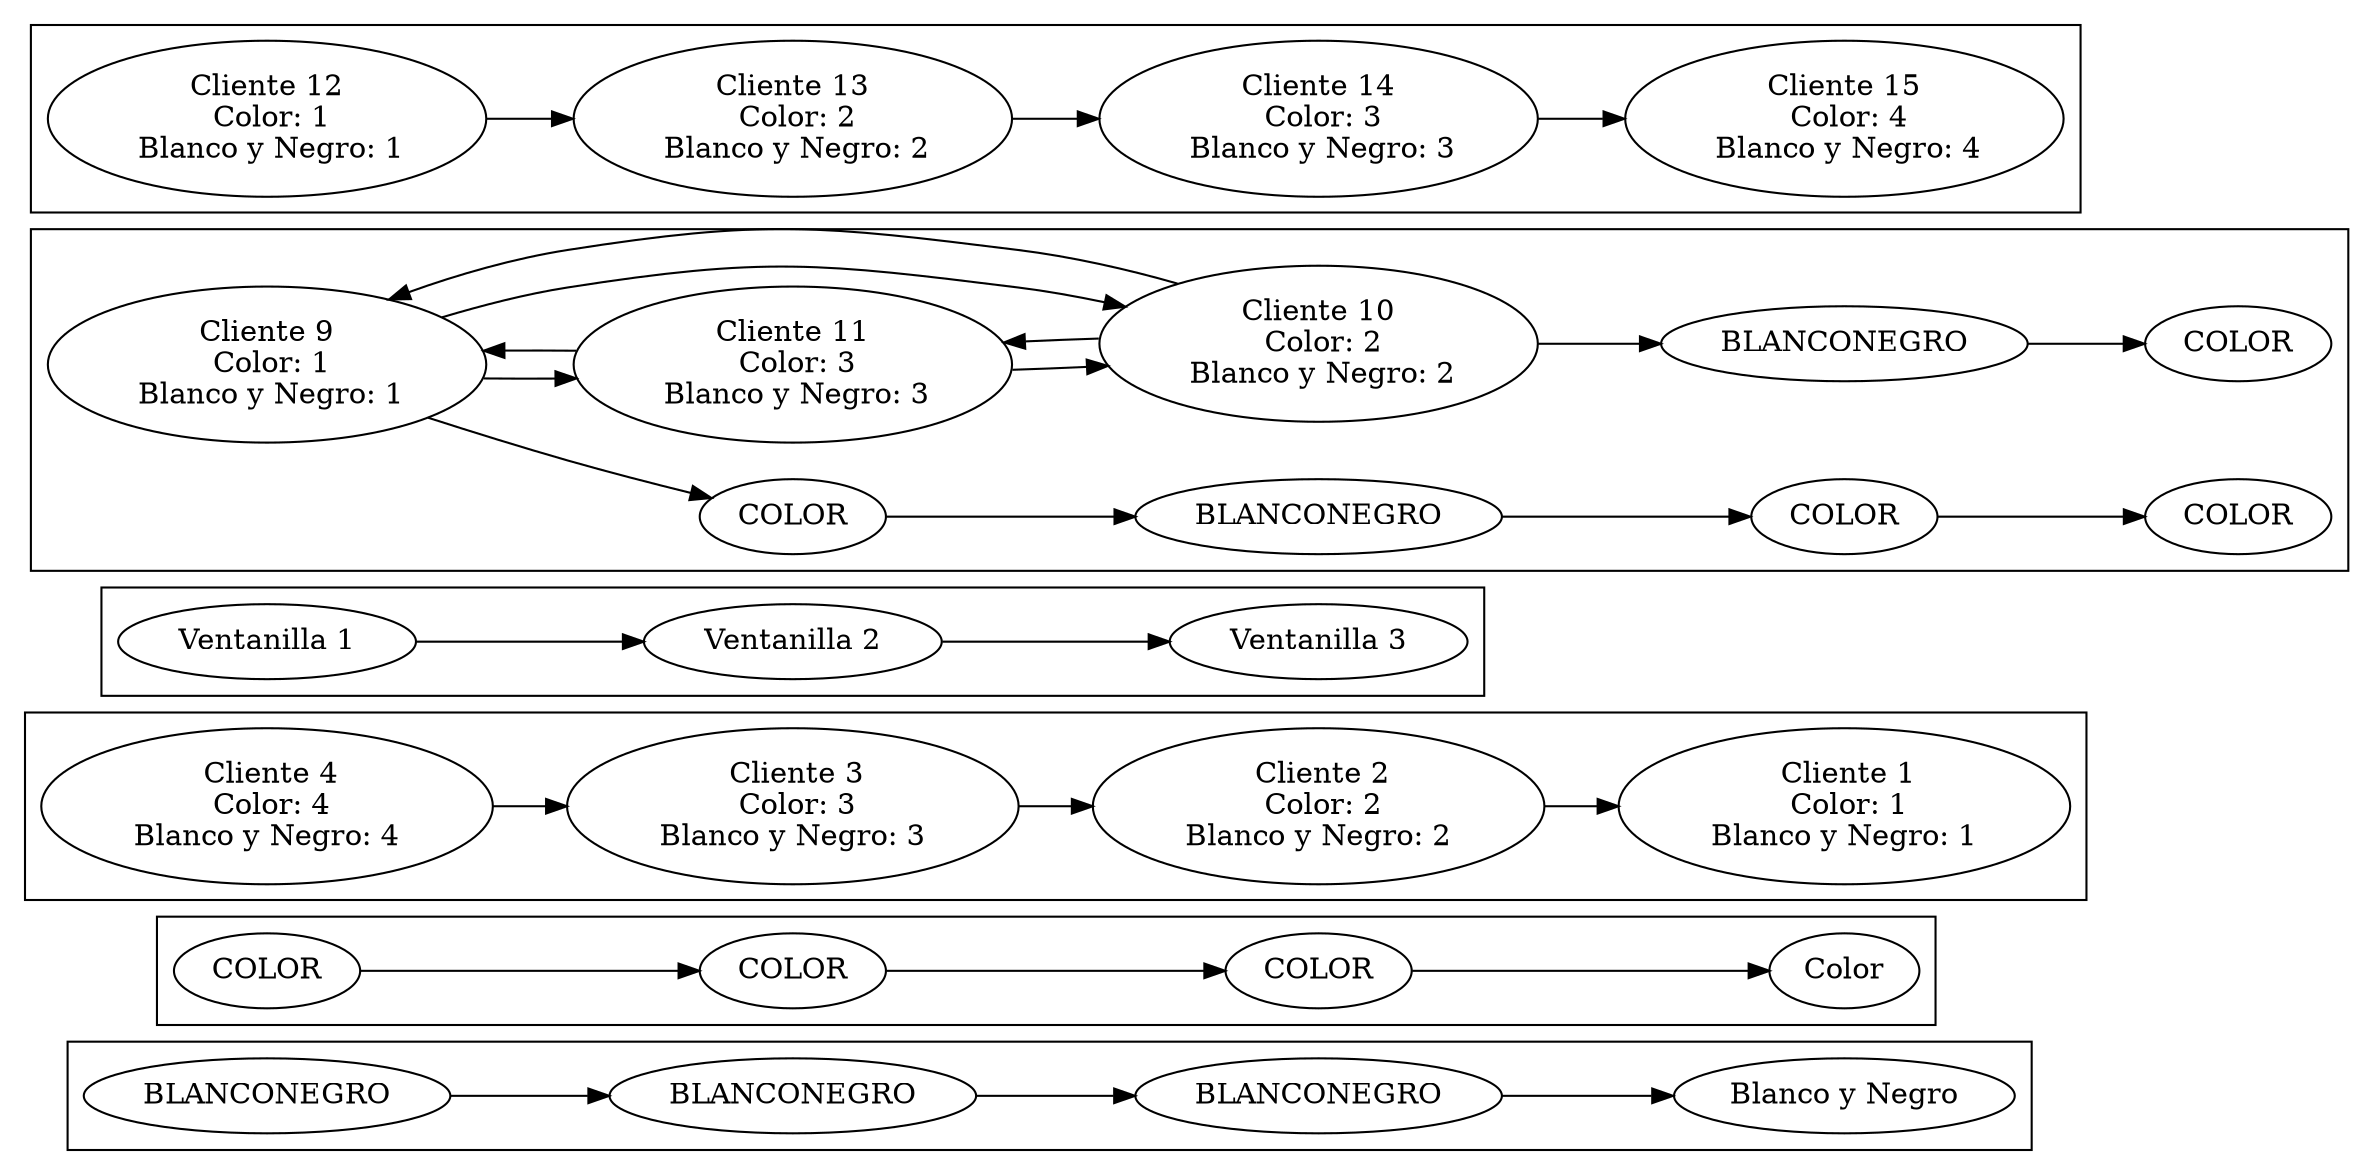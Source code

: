 digraph G{
rankdir=LR;
subgraph clusterPrintBN {
f6ea97accb94e77b216b5cdd681c38d[label="BLANCONEGRO"];
f6ea97accb94e77b216b5cdd681c38d->e59b6fc9f374759a7b3d3b066672398;
e59b6fc9f374759a7b3d3b066672398[label="BLANCONEGRO"];
e59b6fc9f374759a7b3d3b066672398->ffd849c7249708fc746b19548b208;
ffd849c7249708fc746b19548b208[label="BLANCONEGRO"];
BN[label="Blanco y Negro"];
ffd849c7249708fc746b19548b208-> BN;
}subgraph clusterPrintColor {
cd7198677ce440b8eee3169737581cd[label="COLOR"];
cd7198677ce440b8eee3169737581cd->d6553944e2c4db9b467d068a79389a9;
d6553944e2c4db9b467d068a79389a9[label="COLOR"];
d6553944e2c4db9b467d068a79389a9->b57a63d8bf54920a9b6f6c8f6187df7;
b57a63d8bf54920a9b6f6c8f6187df7[label="COLOR"];
C[label="Color"];
b57a63d8bf54920a9b6f6c8f6187df7-> C;
}subgraph clusterColaRecepcion {
e6d989aa49ccbbdb28087566291c[label=" Cliente 4
 Color: 4
 Blanco y Negro: 4 "];
e6d989aa49ccbbdb28087566291c->c0d47388345b7a893ebecf05c907d;
c0d47388345b7a893ebecf05c907d[label=" Cliente 3
 Color: 3
 Blanco y Negro: 3 "];
c0d47388345b7a893ebecf05c907d->dfa47d5a611496780d15bcff7a74d8e;
dfa47d5a611496780d15bcff7a74d8e[label=" Cliente 2
 Color: 2
 Blanco y Negro: 2 "];
dfa47d5a611496780d15bcff7a74d8e->b9b2403664339b167bda8f20639df;
b9b2403664339b167bda8f20639df[label=" Cliente 1
 Color: 1
 Blanco y Negro: 1 "];
}subgraph clusterListaVentanillas {
cd748ed3141b7b7946b4d4acc0021[label=" Ventanilla 1 "];
cd748ed3141b7b7946b4d4acc0021->b9413c3ded34665a48fb5a016eb6739;
b9413c3ded34665a48fb5a016eb6739[label=" Ventanilla 2 "];
b9413c3ded34665a48fb5a016eb6739->bcf4bee4dc0ae05f042e02bd197;
bcf4bee4dc0ae05f042e02bd197[label=" Ventanilla 3 "];
}subgraph clusterListaEspera {
ff0274558145a4955b0d96b5841f4f->a2c1d4135f84adf850eb3557dde6328;
a2c1d4135f84adf850eb3557dde6328[label="COLOR"];
a2c1d4135f84adf850eb3557dde6328->b3bca0485348278bbea76432daf703;
b3bca0485348278bbea76432daf703[label="BLANCONEGRO"];
b3bca0485348278bbea76432daf703->ac42f87cc63485cad39ab005eb41671;
ac42f87cc63485cad39ab005eb41671[label="COLOR"];
ac42f87cc63485cad39ab005eb41671->b3e994a999e41d88e6b062963e4b8c9;
b3e994a999e41d88e6b062963e4b8c9[label="COLOR"];
ff0274558145a4955b0d96b5841f4f[label="Cliente 9
 Color: 1
 Blanco y Negro: 1"];
ff0274558145a4955b0d96b5841f4f->bf7b6c473742d8b9d1ffb89fdaa940;
ff0274558145a4955b0d96b5841f4f->db7506f74844bd85a22f06dcb2690c;
db7506f74844bd85a22f06dcb2690c->ae54443cb1e0ed153c5af002;
ae54443cb1e0ed153c5af002[label="BLANCONEGRO"];
ae54443cb1e0ed153c5af002->da372e67798479695fc95ea522d4015;
da372e67798479695fc95ea522d4015[label="COLOR"];
db7506f74844bd85a22f06dcb2690c[label="Cliente 10
 Color: 2
 Blanco y Negro: 2"];
db7506f74844bd85a22f06dcb2690c->ff0274558145a4955b0d96b5841f4f;
db7506f74844bd85a22f06dcb2690c->bf7b6c473742d8b9d1ffb89fdaa940;
bf7b6c473742d8b9d1ffb89fdaa940[label="Cliente 11
 Color: 3
 Blanco y Negro: 3"];
bf7b6c473742d8b9d1ffb89fdaa940->db7506f74844bd85a22f06dcb2690c;
bf7b6c473742d8b9d1ffb89fdaa940->ff0274558145a4955b0d96b5841f4f;
}subgraph clusterListaAtendidos {
bd91bdd352344fab9ea9cfcd0c65a19[label="Cliente 12
 Color: 1
 Blanco y Negro: 1"];
bd91bdd352344fab9ea9cfcd0c65a19->beb442c242b782d0a93c65d920f3;
beb442c242b782d0a93c65d920f3[label="Cliente 13
 Color: 2
 Blanco y Negro: 2"];
beb442c242b782d0a93c65d920f3->cd1dddece454880a8a2d8471707fdda;
cd1dddece454880a8a2d8471707fdda[label="Cliente 14
 Color: 3
 Blanco y Negro: 3"];
cd1dddece454880a8a2d8471707fdda->afe964deba1dc0e7a47697944;
afe964deba1dc0e7a47697944[label="Cliente 15
 Color: 4
 Blanco y Negro: 4"];
}}